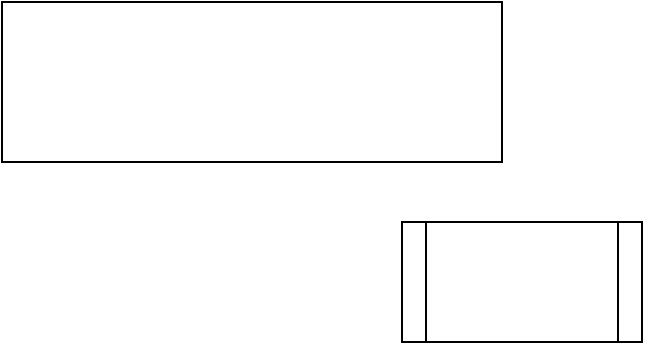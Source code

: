 <mxfile version="14.8.0" type="github">
  <diagram id="ZbFZZBa3j7SUlGfrmFzZ" name="Page-1">
    <mxGraphModel dx="946" dy="553" grid="1" gridSize="10" guides="1" tooltips="1" connect="1" arrows="1" fold="1" page="1" pageScale="1" pageWidth="827" pageHeight="1169" math="0" shadow="0">
      <root>
        <mxCell id="0" />
        <mxCell id="1" parent="0" />
        <mxCell id="yMIaGQKslg-OstzeoPrA-1" value="" style="rounded=0;whiteSpace=wrap;html=1;" vertex="1" parent="1">
          <mxGeometry x="150" y="660" width="250" height="80" as="geometry" />
        </mxCell>
        <mxCell id="yMIaGQKslg-OstzeoPrA-2" value="" style="shape=process;whiteSpace=wrap;html=1;backgroundOutline=1;" vertex="1" parent="1">
          <mxGeometry x="350" y="770" width="120" height="60" as="geometry" />
        </mxCell>
      </root>
    </mxGraphModel>
  </diagram>
</mxfile>
